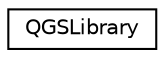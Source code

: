 digraph "类继承关系图"
{
  edge [fontname="Helvetica",fontsize="10",labelfontname="Helvetica",labelfontsize="10"];
  node [fontname="Helvetica",fontsize="10",shape=record];
  rankdir="LR";
  Node0 [label="QGSLibrary",height=0.2,width=0.4,color="black", fillcolor="white", style="filled",URL="$class_q_g_s_library.html"];
}
